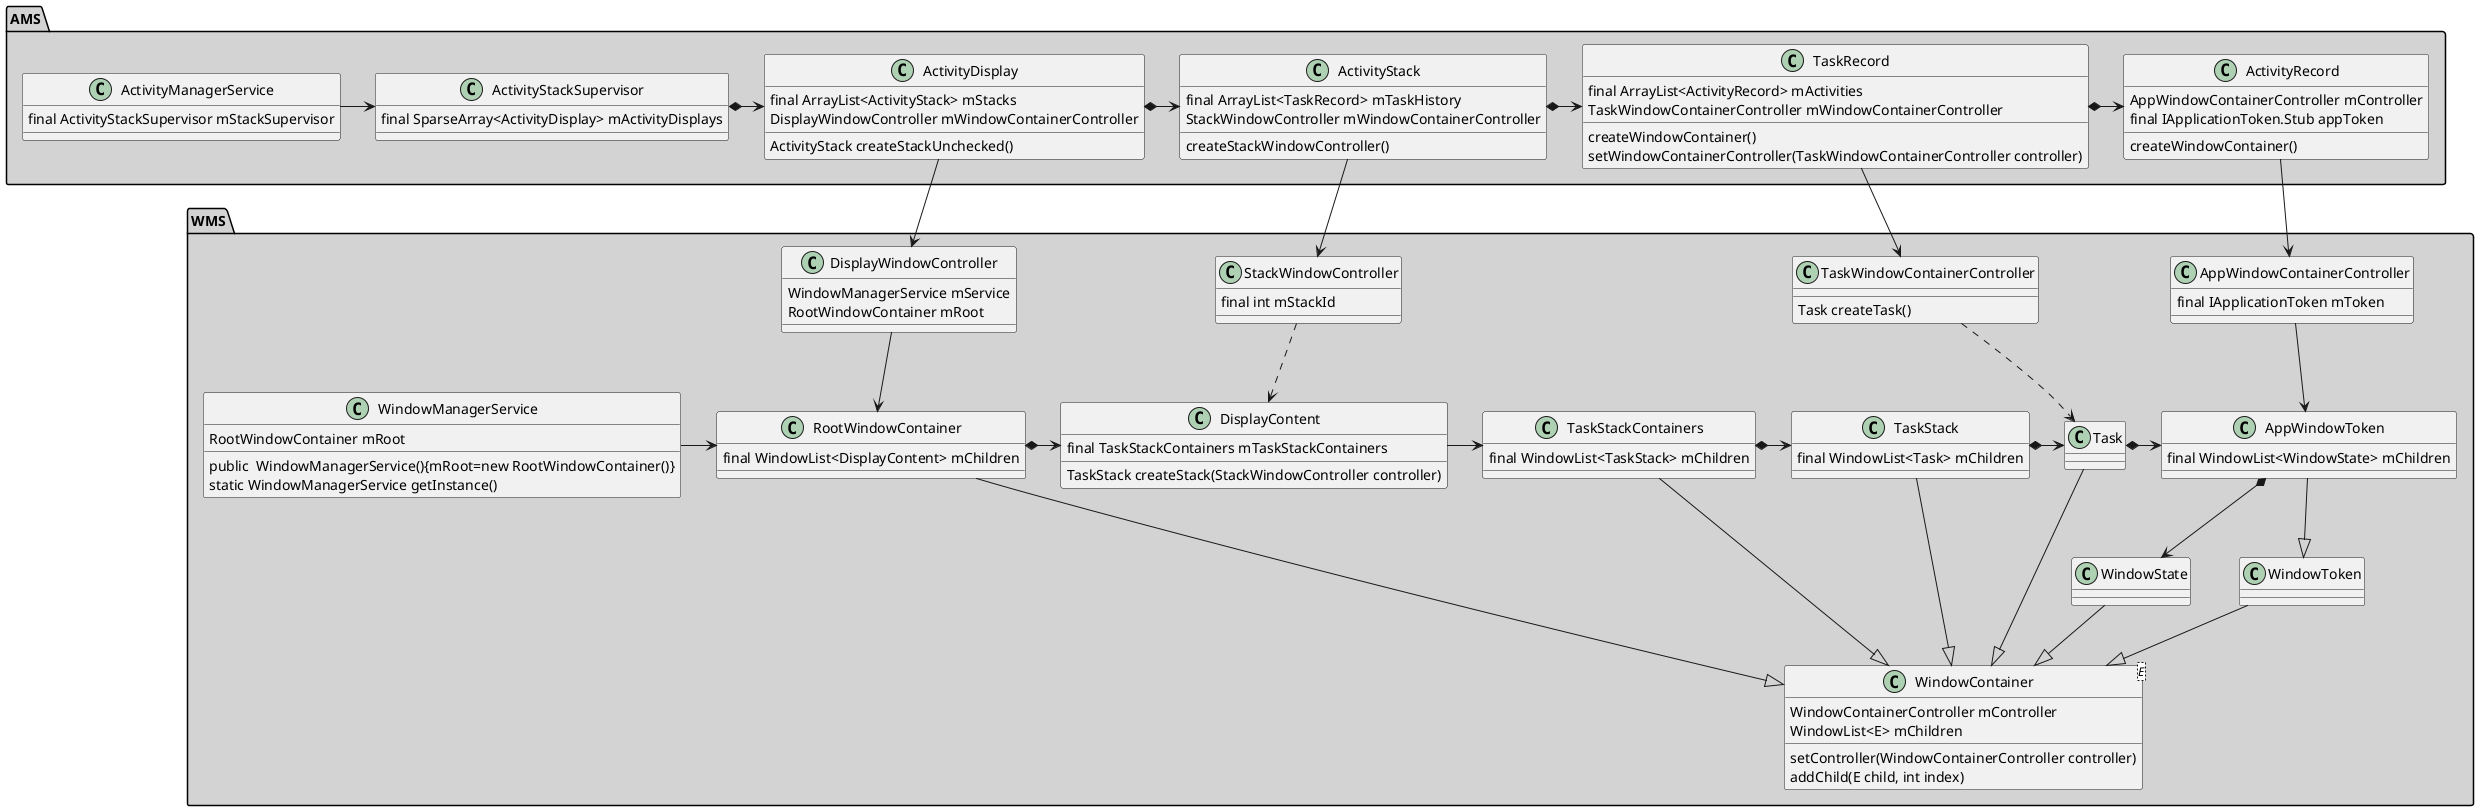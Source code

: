 @startuml


package AMS #LightGray{
class ActivityManagerService {
    final ActivityStackSupervisor mStackSupervisor
}

class ActivityStackSupervisor {
    final SparseArray<ActivityDisplay> mActivityDisplays
}


class ActivityDisplay {
    final ArrayList<ActivityStack> mStacks
    DisplayWindowController mWindowContainerController
    ActivityStack createStackUnchecked()
}


class ActivityStack {
    final ArrayList<TaskRecord> mTaskHistory
    StackWindowController mWindowContainerController
    createStackWindowController()
}

class TaskRecord {
    final ArrayList<ActivityRecord> mActivities
    TaskWindowContainerController mWindowContainerController
    createWindowContainer()
    setWindowContainerController(TaskWindowContainerController controller)
}

class ActivityRecord {
    AppWindowContainerController mController
    final IApplicationToken.Stub appToken
    createWindowContainer()
}
}


package WMS #LightGray {
class WindowManagerService {
    RootWindowContainer mRoot
    public  WindowManagerService(){mRoot=new RootWindowContainer()}
    static WindowManagerService getInstance()
}
class AppWindowContainerController {
    final IApplicationToken mToken
}
class DisplayWindowController {
    WindowManagerService mService
    RootWindowContainer mRoot
}

class AppWindowToken {
    final WindowList<WindowState> mChildren
}

class TaskWindowContainerController {
    Task createTask()
}

class WindowState {

}

class StackWindowController {
    final int mStackId
}

class TaskStack {
    final WindowList<Task> mChildren
}

class DisplayContent {
    final TaskStackContainers mTaskStackContainers
    TaskStack createStack(StackWindowController controller)
}

class WindowContainer<E> {
    WindowContainerController mController
    WindowList<E> mChildren
    setController(WindowContainerController controller)
    addChild(E child, int index)
}

class Task {

}

class WindowToken {

}

class RootWindowContainer {
    final WindowList<DisplayContent> mChildren
}

class TaskStackContainers {
    final WindowList<TaskStack> mChildren
}
}

ActivityManagerService -right-> ActivityStackSupervisor
ActivityStackSupervisor *-right-> ActivityDisplay
ActivityDisplay *-right-> ActivityStack
ActivityStack *-right-> TaskRecord
TaskRecord *-right-> ActivityRecord

ActivityDisplay --> DisplayWindowController
DisplayWindowController --> RootWindowContainer
WindowManagerService -right-> RootWindowContainer
RootWindowContainer --|> WindowContainer
RootWindowContainer *-right-> DisplayContent
ActivityStack --> StackWindowController
DisplayContent -right-> TaskStackContainers
TaskStackContainers *-right-> TaskStack
TaskStackContainers --|> WindowContainer
TaskStack --|> WindowContainer
TaskStack *-right-> Task
TaskRecord --> TaskWindowContainerController
Task --|> WindowContainer
Task *-right-> AppWindowToken
ActivityRecord --> AppWindowContainerController
AppWindowContainerController --> AppWindowToken
AppWindowToken *-right-> WindowState
AppWindowToken --|> WindowToken
WindowToken --|> WindowContainer
WindowState --|> WindowContainer
StackWindowController ..> DisplayContent
TaskWindowContainerController ..> Task


@enduml